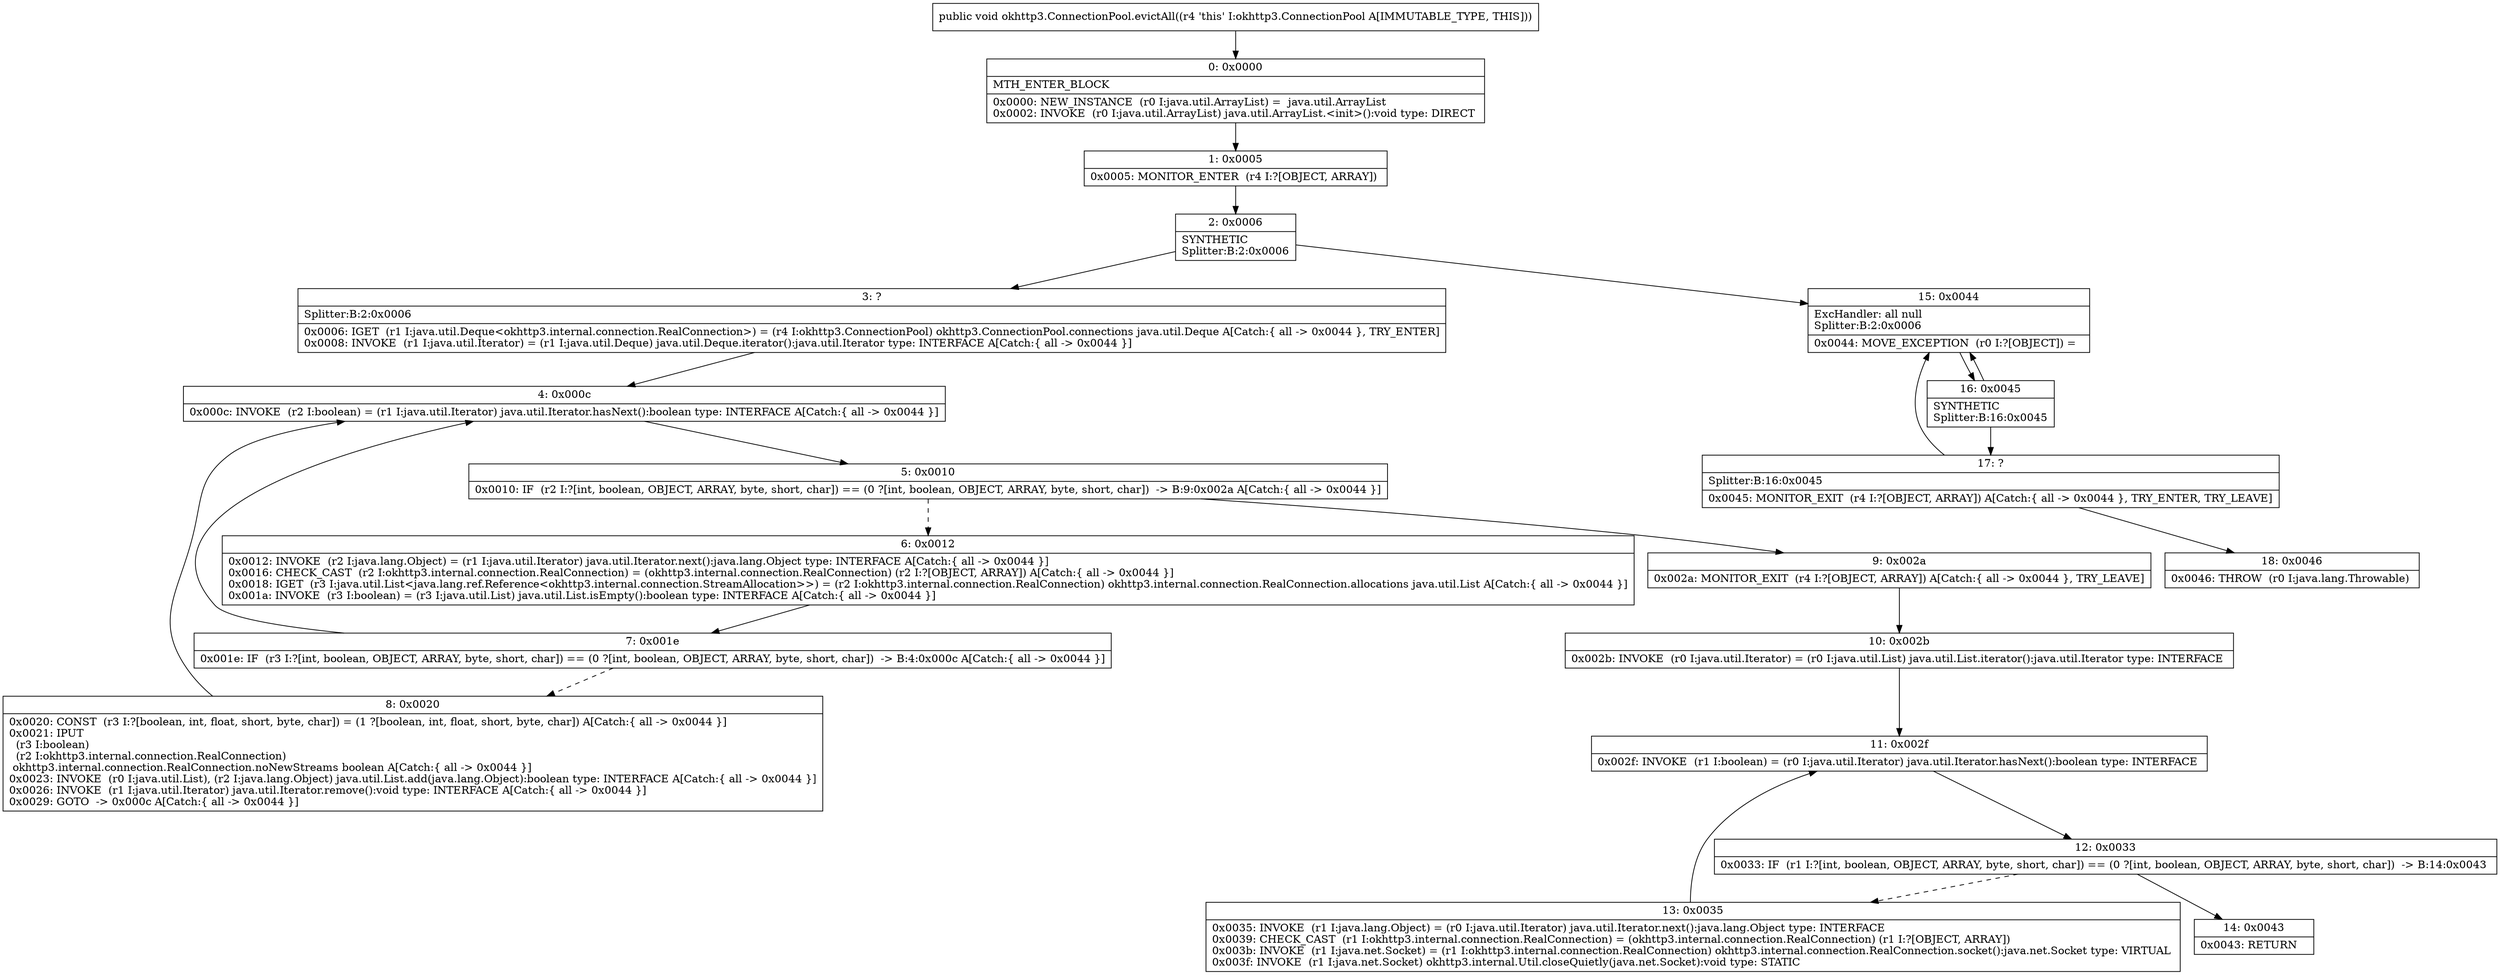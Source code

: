 digraph "CFG forokhttp3.ConnectionPool.evictAll()V" {
Node_0 [shape=record,label="{0\:\ 0x0000|MTH_ENTER_BLOCK\l|0x0000: NEW_INSTANCE  (r0 I:java.util.ArrayList) =  java.util.ArrayList \l0x0002: INVOKE  (r0 I:java.util.ArrayList) java.util.ArrayList.\<init\>():void type: DIRECT \l}"];
Node_1 [shape=record,label="{1\:\ 0x0005|0x0005: MONITOR_ENTER  (r4 I:?[OBJECT, ARRAY]) \l}"];
Node_2 [shape=record,label="{2\:\ 0x0006|SYNTHETIC\lSplitter:B:2:0x0006\l}"];
Node_3 [shape=record,label="{3\:\ ?|Splitter:B:2:0x0006\l|0x0006: IGET  (r1 I:java.util.Deque\<okhttp3.internal.connection.RealConnection\>) = (r4 I:okhttp3.ConnectionPool) okhttp3.ConnectionPool.connections java.util.Deque A[Catch:\{ all \-\> 0x0044 \}, TRY_ENTER]\l0x0008: INVOKE  (r1 I:java.util.Iterator) = (r1 I:java.util.Deque) java.util.Deque.iterator():java.util.Iterator type: INTERFACE A[Catch:\{ all \-\> 0x0044 \}]\l}"];
Node_4 [shape=record,label="{4\:\ 0x000c|0x000c: INVOKE  (r2 I:boolean) = (r1 I:java.util.Iterator) java.util.Iterator.hasNext():boolean type: INTERFACE A[Catch:\{ all \-\> 0x0044 \}]\l}"];
Node_5 [shape=record,label="{5\:\ 0x0010|0x0010: IF  (r2 I:?[int, boolean, OBJECT, ARRAY, byte, short, char]) == (0 ?[int, boolean, OBJECT, ARRAY, byte, short, char])  \-\> B:9:0x002a A[Catch:\{ all \-\> 0x0044 \}]\l}"];
Node_6 [shape=record,label="{6\:\ 0x0012|0x0012: INVOKE  (r2 I:java.lang.Object) = (r1 I:java.util.Iterator) java.util.Iterator.next():java.lang.Object type: INTERFACE A[Catch:\{ all \-\> 0x0044 \}]\l0x0016: CHECK_CAST  (r2 I:okhttp3.internal.connection.RealConnection) = (okhttp3.internal.connection.RealConnection) (r2 I:?[OBJECT, ARRAY]) A[Catch:\{ all \-\> 0x0044 \}]\l0x0018: IGET  (r3 I:java.util.List\<java.lang.ref.Reference\<okhttp3.internal.connection.StreamAllocation\>\>) = (r2 I:okhttp3.internal.connection.RealConnection) okhttp3.internal.connection.RealConnection.allocations java.util.List A[Catch:\{ all \-\> 0x0044 \}]\l0x001a: INVOKE  (r3 I:boolean) = (r3 I:java.util.List) java.util.List.isEmpty():boolean type: INTERFACE A[Catch:\{ all \-\> 0x0044 \}]\l}"];
Node_7 [shape=record,label="{7\:\ 0x001e|0x001e: IF  (r3 I:?[int, boolean, OBJECT, ARRAY, byte, short, char]) == (0 ?[int, boolean, OBJECT, ARRAY, byte, short, char])  \-\> B:4:0x000c A[Catch:\{ all \-\> 0x0044 \}]\l}"];
Node_8 [shape=record,label="{8\:\ 0x0020|0x0020: CONST  (r3 I:?[boolean, int, float, short, byte, char]) = (1 ?[boolean, int, float, short, byte, char]) A[Catch:\{ all \-\> 0x0044 \}]\l0x0021: IPUT  \l  (r3 I:boolean)\l  (r2 I:okhttp3.internal.connection.RealConnection)\l okhttp3.internal.connection.RealConnection.noNewStreams boolean A[Catch:\{ all \-\> 0x0044 \}]\l0x0023: INVOKE  (r0 I:java.util.List), (r2 I:java.lang.Object) java.util.List.add(java.lang.Object):boolean type: INTERFACE A[Catch:\{ all \-\> 0x0044 \}]\l0x0026: INVOKE  (r1 I:java.util.Iterator) java.util.Iterator.remove():void type: INTERFACE A[Catch:\{ all \-\> 0x0044 \}]\l0x0029: GOTO  \-\> 0x000c A[Catch:\{ all \-\> 0x0044 \}]\l}"];
Node_9 [shape=record,label="{9\:\ 0x002a|0x002a: MONITOR_EXIT  (r4 I:?[OBJECT, ARRAY]) A[Catch:\{ all \-\> 0x0044 \}, TRY_LEAVE]\l}"];
Node_10 [shape=record,label="{10\:\ 0x002b|0x002b: INVOKE  (r0 I:java.util.Iterator) = (r0 I:java.util.List) java.util.List.iterator():java.util.Iterator type: INTERFACE \l}"];
Node_11 [shape=record,label="{11\:\ 0x002f|0x002f: INVOKE  (r1 I:boolean) = (r0 I:java.util.Iterator) java.util.Iterator.hasNext():boolean type: INTERFACE \l}"];
Node_12 [shape=record,label="{12\:\ 0x0033|0x0033: IF  (r1 I:?[int, boolean, OBJECT, ARRAY, byte, short, char]) == (0 ?[int, boolean, OBJECT, ARRAY, byte, short, char])  \-\> B:14:0x0043 \l}"];
Node_13 [shape=record,label="{13\:\ 0x0035|0x0035: INVOKE  (r1 I:java.lang.Object) = (r0 I:java.util.Iterator) java.util.Iterator.next():java.lang.Object type: INTERFACE \l0x0039: CHECK_CAST  (r1 I:okhttp3.internal.connection.RealConnection) = (okhttp3.internal.connection.RealConnection) (r1 I:?[OBJECT, ARRAY]) \l0x003b: INVOKE  (r1 I:java.net.Socket) = (r1 I:okhttp3.internal.connection.RealConnection) okhttp3.internal.connection.RealConnection.socket():java.net.Socket type: VIRTUAL \l0x003f: INVOKE  (r1 I:java.net.Socket) okhttp3.internal.Util.closeQuietly(java.net.Socket):void type: STATIC \l}"];
Node_14 [shape=record,label="{14\:\ 0x0043|0x0043: RETURN   \l}"];
Node_15 [shape=record,label="{15\:\ 0x0044|ExcHandler: all null\lSplitter:B:2:0x0006\l|0x0044: MOVE_EXCEPTION  (r0 I:?[OBJECT]) =  \l}"];
Node_16 [shape=record,label="{16\:\ 0x0045|SYNTHETIC\lSplitter:B:16:0x0045\l}"];
Node_17 [shape=record,label="{17\:\ ?|Splitter:B:16:0x0045\l|0x0045: MONITOR_EXIT  (r4 I:?[OBJECT, ARRAY]) A[Catch:\{ all \-\> 0x0044 \}, TRY_ENTER, TRY_LEAVE]\l}"];
Node_18 [shape=record,label="{18\:\ 0x0046|0x0046: THROW  (r0 I:java.lang.Throwable) \l}"];
MethodNode[shape=record,label="{public void okhttp3.ConnectionPool.evictAll((r4 'this' I:okhttp3.ConnectionPool A[IMMUTABLE_TYPE, THIS])) }"];
MethodNode -> Node_0;
Node_0 -> Node_1;
Node_1 -> Node_2;
Node_2 -> Node_3;
Node_2 -> Node_15;
Node_3 -> Node_4;
Node_4 -> Node_5;
Node_5 -> Node_6[style=dashed];
Node_5 -> Node_9;
Node_6 -> Node_7;
Node_7 -> Node_4;
Node_7 -> Node_8[style=dashed];
Node_8 -> Node_4;
Node_9 -> Node_10;
Node_10 -> Node_11;
Node_11 -> Node_12;
Node_12 -> Node_13[style=dashed];
Node_12 -> Node_14;
Node_13 -> Node_11;
Node_15 -> Node_16;
Node_16 -> Node_17;
Node_16 -> Node_15;
Node_17 -> Node_18;
Node_17 -> Node_15;
}

